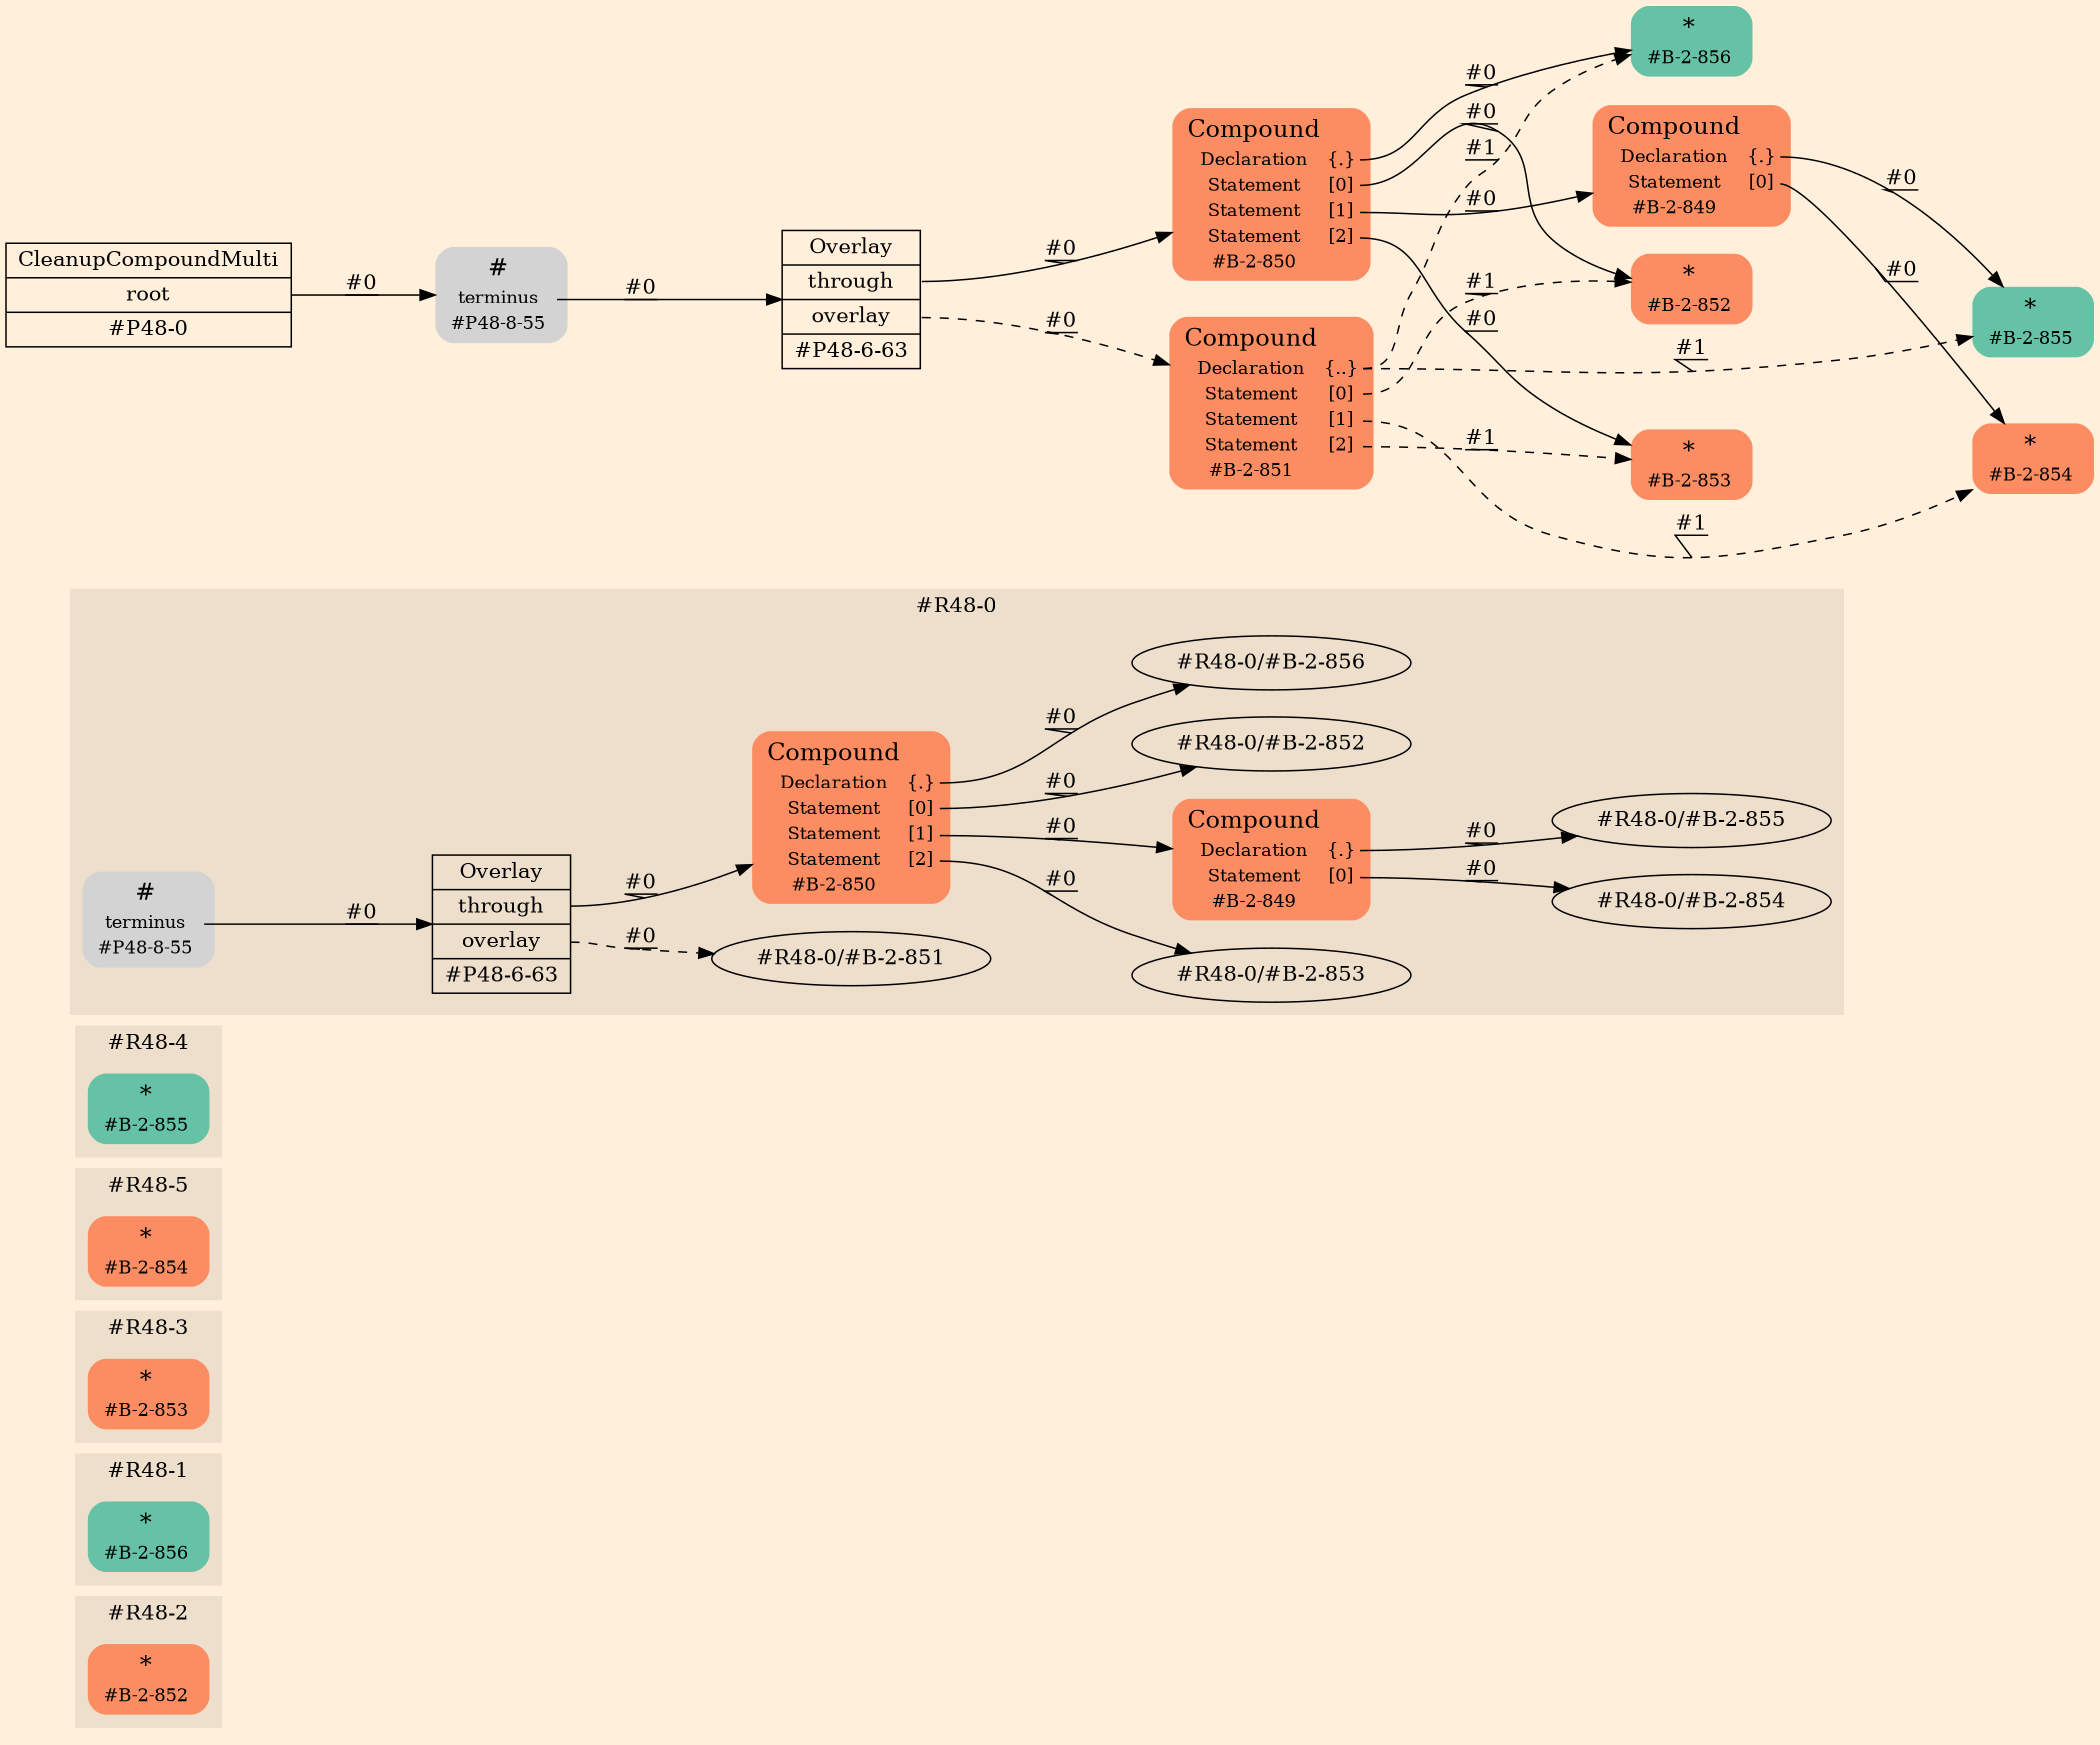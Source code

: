 digraph Inferno {
graph [
rankdir = "LR"
ranksep = 1.0
size = "14,20"
bgcolor = antiquewhite1
color = black
fontcolor = black
];
node [
];
subgraph "cluster#R48-2" {
label = "#R48-2"
style = "filled"
color = antiquewhite2
"#R48-2/#B-2-852" [
shape = "plaintext"
fillcolor = "/set28/2"
label = <<TABLE BORDER="0" CELLBORDER="0" CELLSPACING="0">
 <TR>
  <TD><FONT POINT-SIZE="16.0">*</FONT></TD>
  <TD></TD>
 </TR>
 <TR>
  <TD>#B-2-852</TD>
  <TD PORT="port0"></TD>
 </TR>
</TABLE>>
style = "rounded,filled"
fontsize = "12"
];
}
subgraph "cluster#R48-1" {
label = "#R48-1"
style = "filled"
color = antiquewhite2
"#R48-1/#B-2-856" [
shape = "plaintext"
fillcolor = "/set28/1"
label = <<TABLE BORDER="0" CELLBORDER="0" CELLSPACING="0">
 <TR>
  <TD><FONT POINT-SIZE="16.0">*</FONT></TD>
  <TD></TD>
 </TR>
 <TR>
  <TD>#B-2-856</TD>
  <TD PORT="port0"></TD>
 </TR>
</TABLE>>
style = "rounded,filled"
fontsize = "12"
];
}
subgraph "cluster#R48-3" {
label = "#R48-3"
style = "filled"
color = antiquewhite2
"#R48-3/#B-2-853" [
shape = "plaintext"
fillcolor = "/set28/2"
label = <<TABLE BORDER="0" CELLBORDER="0" CELLSPACING="0">
 <TR>
  <TD><FONT POINT-SIZE="16.0">*</FONT></TD>
  <TD></TD>
 </TR>
 <TR>
  <TD>#B-2-853</TD>
  <TD PORT="port0"></TD>
 </TR>
</TABLE>>
style = "rounded,filled"
fontsize = "12"
];
}
subgraph "cluster#R48-5" {
label = "#R48-5"
style = "filled"
color = antiquewhite2
"#R48-5/#B-2-854" [
shape = "plaintext"
fillcolor = "/set28/2"
label = <<TABLE BORDER="0" CELLBORDER="0" CELLSPACING="0">
 <TR>
  <TD><FONT POINT-SIZE="16.0">*</FONT></TD>
  <TD></TD>
 </TR>
 <TR>
  <TD>#B-2-854</TD>
  <TD PORT="port0"></TD>
 </TR>
</TABLE>>
style = "rounded,filled"
fontsize = "12"
];
}
subgraph "cluster#R48-4" {
label = "#R48-4"
style = "filled"
color = antiquewhite2
"#R48-4/#B-2-855" [
shape = "plaintext"
fillcolor = "/set28/1"
label = <<TABLE BORDER="0" CELLBORDER="0" CELLSPACING="0">
 <TR>
  <TD><FONT POINT-SIZE="16.0">*</FONT></TD>
  <TD></TD>
 </TR>
 <TR>
  <TD>#B-2-855</TD>
  <TD PORT="port0"></TD>
 </TR>
</TABLE>>
style = "rounded,filled"
fontsize = "12"
];
}
subgraph "cluster#R48-0" {
label = "#R48-0"
style = "filled"
color = antiquewhite2
"#R48-0/#B-2-849" [
shape = "plaintext"
fillcolor = "/set28/2"
label = <<TABLE BORDER="0" CELLBORDER="0" CELLSPACING="0">
 <TR>
  <TD><FONT POINT-SIZE="16.0">Compound</FONT></TD>
  <TD></TD>
 </TR>
 <TR>
  <TD>Declaration</TD>
  <TD PORT="port0">{.}</TD>
 </TR>
 <TR>
  <TD>Statement</TD>
  <TD PORT="port1">[0]</TD>
 </TR>
 <TR>
  <TD>#B-2-849</TD>
  <TD PORT="port2"></TD>
 </TR>
</TABLE>>
style = "rounded,filled"
fontsize = "12"
];
"#R48-0/#B-2-850" [
shape = "plaintext"
fillcolor = "/set28/2"
label = <<TABLE BORDER="0" CELLBORDER="0" CELLSPACING="0">
 <TR>
  <TD><FONT POINT-SIZE="16.0">Compound</FONT></TD>
  <TD></TD>
 </TR>
 <TR>
  <TD>Declaration</TD>
  <TD PORT="port0">{.}</TD>
 </TR>
 <TR>
  <TD>Statement</TD>
  <TD PORT="port1">[0]</TD>
 </TR>
 <TR>
  <TD>Statement</TD>
  <TD PORT="port2">[1]</TD>
 </TR>
 <TR>
  <TD>Statement</TD>
  <TD PORT="port3">[2]</TD>
 </TR>
 <TR>
  <TD>#B-2-850</TD>
  <TD PORT="port4"></TD>
 </TR>
</TABLE>>
style = "rounded,filled"
fontsize = "12"
];
"#R48-0/#P48-8-55" [
shape = "plaintext"
label = <<TABLE BORDER="0" CELLBORDER="0" CELLSPACING="0">
 <TR>
  <TD><FONT POINT-SIZE="16.0">#</FONT></TD>
  <TD></TD>
 </TR>
 <TR>
  <TD>terminus</TD>
  <TD PORT="port0"></TD>
 </TR>
 <TR>
  <TD>#P48-8-55</TD>
  <TD PORT="port1"></TD>
 </TR>
</TABLE>>
style = "rounded,filled"
fontsize = "12"
];
"#R48-0/#P48-6-63" [
shape = "record"
fillcolor = antiquewhite2
label = "<fixed> Overlay | <port0> through | <port1> overlay | <port2> #P48-6-63"
style = "filled"
fontsize = "14"
color = black
fontcolor = black
];
"#R48-0/#B-2-849":port0 -> "#R48-0/#B-2-855" [style="solid"
label = "#0"
decorate = true
color = black
fontcolor = black
];
"#R48-0/#B-2-849":port1 -> "#R48-0/#B-2-854" [style="solid"
label = "#0"
decorate = true
color = black
fontcolor = black
];
"#R48-0/#B-2-850":port0 -> "#R48-0/#B-2-856" [style="solid"
label = "#0"
decorate = true
color = black
fontcolor = black
];
"#R48-0/#B-2-850":port1 -> "#R48-0/#B-2-852" [style="solid"
label = "#0"
decorate = true
color = black
fontcolor = black
];
"#R48-0/#B-2-850":port2 -> "#R48-0/#B-2-849" [style="solid"
label = "#0"
decorate = true
color = black
fontcolor = black
];
"#R48-0/#B-2-850":port3 -> "#R48-0/#B-2-853" [style="solid"
label = "#0"
decorate = true
color = black
fontcolor = black
];
"#R48-0/#P48-8-55":port0 -> "#R48-0/#P48-6-63" [style="solid"
label = "#0"
decorate = true
color = black
fontcolor = black
];
"#R48-0/#P48-6-63":port0 -> "#R48-0/#B-2-850" [style="solid"
label = "#0"
decorate = true
color = black
fontcolor = black
];
"#R48-0/#P48-6-63":port1 -> "#R48-0/#B-2-851" [style="dashed"
label = "#0"
decorate = true
color = black
fontcolor = black
];
}
"CR#P48-0" [
shape = "record"
fillcolor = antiquewhite1
label = "<fixed> CleanupCompoundMulti | <port0> root | <port1> #P48-0"
style = "filled"
fontsize = "14"
color = black
fontcolor = black
];
"#P48-8-55" [
shape = "plaintext"
label = <<TABLE BORDER="0" CELLBORDER="0" CELLSPACING="0">
 <TR>
  <TD><FONT POINT-SIZE="16.0">#</FONT></TD>
  <TD></TD>
 </TR>
 <TR>
  <TD>terminus</TD>
  <TD PORT="port0"></TD>
 </TR>
 <TR>
  <TD>#P48-8-55</TD>
  <TD PORT="port1"></TD>
 </TR>
</TABLE>>
style = "rounded,filled"
fontsize = "12"
];
"#P48-6-63" [
shape = "record"
fillcolor = antiquewhite1
label = "<fixed> Overlay | <port0> through | <port1> overlay | <port2> #P48-6-63"
style = "filled"
fontsize = "14"
color = black
fontcolor = black
];
"#B-2-850" [
shape = "plaintext"
fillcolor = "/set28/2"
label = <<TABLE BORDER="0" CELLBORDER="0" CELLSPACING="0">
 <TR>
  <TD><FONT POINT-SIZE="16.0">Compound</FONT></TD>
  <TD></TD>
 </TR>
 <TR>
  <TD>Declaration</TD>
  <TD PORT="port0">{.}</TD>
 </TR>
 <TR>
  <TD>Statement</TD>
  <TD PORT="port1">[0]</TD>
 </TR>
 <TR>
  <TD>Statement</TD>
  <TD PORT="port2">[1]</TD>
 </TR>
 <TR>
  <TD>Statement</TD>
  <TD PORT="port3">[2]</TD>
 </TR>
 <TR>
  <TD>#B-2-850</TD>
  <TD PORT="port4"></TD>
 </TR>
</TABLE>>
style = "rounded,filled"
fontsize = "12"
];
"#B-2-856" [
shape = "plaintext"
fillcolor = "/set28/1"
label = <<TABLE BORDER="0" CELLBORDER="0" CELLSPACING="0">
 <TR>
  <TD><FONT POINT-SIZE="16.0">*</FONT></TD>
  <TD></TD>
 </TR>
 <TR>
  <TD>#B-2-856</TD>
  <TD PORT="port0"></TD>
 </TR>
</TABLE>>
style = "rounded,filled"
fontsize = "12"
];
"#B-2-852" [
shape = "plaintext"
fillcolor = "/set28/2"
label = <<TABLE BORDER="0" CELLBORDER="0" CELLSPACING="0">
 <TR>
  <TD><FONT POINT-SIZE="16.0">*</FONT></TD>
  <TD></TD>
 </TR>
 <TR>
  <TD>#B-2-852</TD>
  <TD PORT="port0"></TD>
 </TR>
</TABLE>>
style = "rounded,filled"
fontsize = "12"
];
"#B-2-849" [
shape = "plaintext"
fillcolor = "/set28/2"
label = <<TABLE BORDER="0" CELLBORDER="0" CELLSPACING="0">
 <TR>
  <TD><FONT POINT-SIZE="16.0">Compound</FONT></TD>
  <TD></TD>
 </TR>
 <TR>
  <TD>Declaration</TD>
  <TD PORT="port0">{.}</TD>
 </TR>
 <TR>
  <TD>Statement</TD>
  <TD PORT="port1">[0]</TD>
 </TR>
 <TR>
  <TD>#B-2-849</TD>
  <TD PORT="port2"></TD>
 </TR>
</TABLE>>
style = "rounded,filled"
fontsize = "12"
];
"#B-2-855" [
shape = "plaintext"
fillcolor = "/set28/1"
label = <<TABLE BORDER="0" CELLBORDER="0" CELLSPACING="0">
 <TR>
  <TD><FONT POINT-SIZE="16.0">*</FONT></TD>
  <TD></TD>
 </TR>
 <TR>
  <TD>#B-2-855</TD>
  <TD PORT="port0"></TD>
 </TR>
</TABLE>>
style = "rounded,filled"
fontsize = "12"
];
"#B-2-854" [
shape = "plaintext"
fillcolor = "/set28/2"
label = <<TABLE BORDER="0" CELLBORDER="0" CELLSPACING="0">
 <TR>
  <TD><FONT POINT-SIZE="16.0">*</FONT></TD>
  <TD></TD>
 </TR>
 <TR>
  <TD>#B-2-854</TD>
  <TD PORT="port0"></TD>
 </TR>
</TABLE>>
style = "rounded,filled"
fontsize = "12"
];
"#B-2-853" [
shape = "plaintext"
fillcolor = "/set28/2"
label = <<TABLE BORDER="0" CELLBORDER="0" CELLSPACING="0">
 <TR>
  <TD><FONT POINT-SIZE="16.0">*</FONT></TD>
  <TD></TD>
 </TR>
 <TR>
  <TD>#B-2-853</TD>
  <TD PORT="port0"></TD>
 </TR>
</TABLE>>
style = "rounded,filled"
fontsize = "12"
];
"#B-2-851" [
shape = "plaintext"
fillcolor = "/set28/2"
label = <<TABLE BORDER="0" CELLBORDER="0" CELLSPACING="0">
 <TR>
  <TD><FONT POINT-SIZE="16.0">Compound</FONT></TD>
  <TD></TD>
 </TR>
 <TR>
  <TD>Declaration</TD>
  <TD PORT="port0">{..}</TD>
 </TR>
 <TR>
  <TD>Statement</TD>
  <TD PORT="port1">[0]</TD>
 </TR>
 <TR>
  <TD>Statement</TD>
  <TD PORT="port2">[1]</TD>
 </TR>
 <TR>
  <TD>Statement</TD>
  <TD PORT="port3">[2]</TD>
 </TR>
 <TR>
  <TD>#B-2-851</TD>
  <TD PORT="port4"></TD>
 </TR>
</TABLE>>
style = "rounded,filled"
fontsize = "12"
];
"CR#P48-0":port0 -> "#P48-8-55" [style="solid"
label = "#0"
decorate = true
color = black
fontcolor = black
];
"#P48-8-55":port0 -> "#P48-6-63" [style="solid"
label = "#0"
decorate = true
color = black
fontcolor = black
];
"#P48-6-63":port0 -> "#B-2-850" [style="solid"
label = "#0"
decorate = true
color = black
fontcolor = black
];
"#P48-6-63":port1 -> "#B-2-851" [style="dashed"
label = "#0"
decorate = true
color = black
fontcolor = black
];
"#B-2-850":port0 -> "#B-2-856" [style="solid"
label = "#0"
decorate = true
color = black
fontcolor = black
];
"#B-2-850":port1 -> "#B-2-852" [style="solid"
label = "#0"
decorate = true
color = black
fontcolor = black
];
"#B-2-850":port2 -> "#B-2-849" [style="solid"
label = "#0"
decorate = true
color = black
fontcolor = black
];
"#B-2-850":port3 -> "#B-2-853" [style="solid"
label = "#0"
decorate = true
color = black
fontcolor = black
];
"#B-2-849":port0 -> "#B-2-855" [style="solid"
label = "#0"
decorate = true
color = black
fontcolor = black
];
"#B-2-849":port1 -> "#B-2-854" [style="solid"
label = "#0"
decorate = true
color = black
fontcolor = black
];
"#B-2-851":port0 -> "#B-2-855" [style="dashed"
label = "#1"
decorate = true
color = black
fontcolor = black
];
"#B-2-851":port0 -> "#B-2-856" [style="dashed"
label = "#1"
decorate = true
color = black
fontcolor = black
];
"#B-2-851":port1 -> "#B-2-852" [style="dashed"
label = "#1"
decorate = true
color = black
fontcolor = black
];
"#B-2-851":port2 -> "#B-2-854" [style="dashed"
label = "#1"
decorate = true
color = black
fontcolor = black
];
"#B-2-851":port3 -> "#B-2-853" [style="dashed"
label = "#1"
decorate = true
color = black
fontcolor = black
];
}
